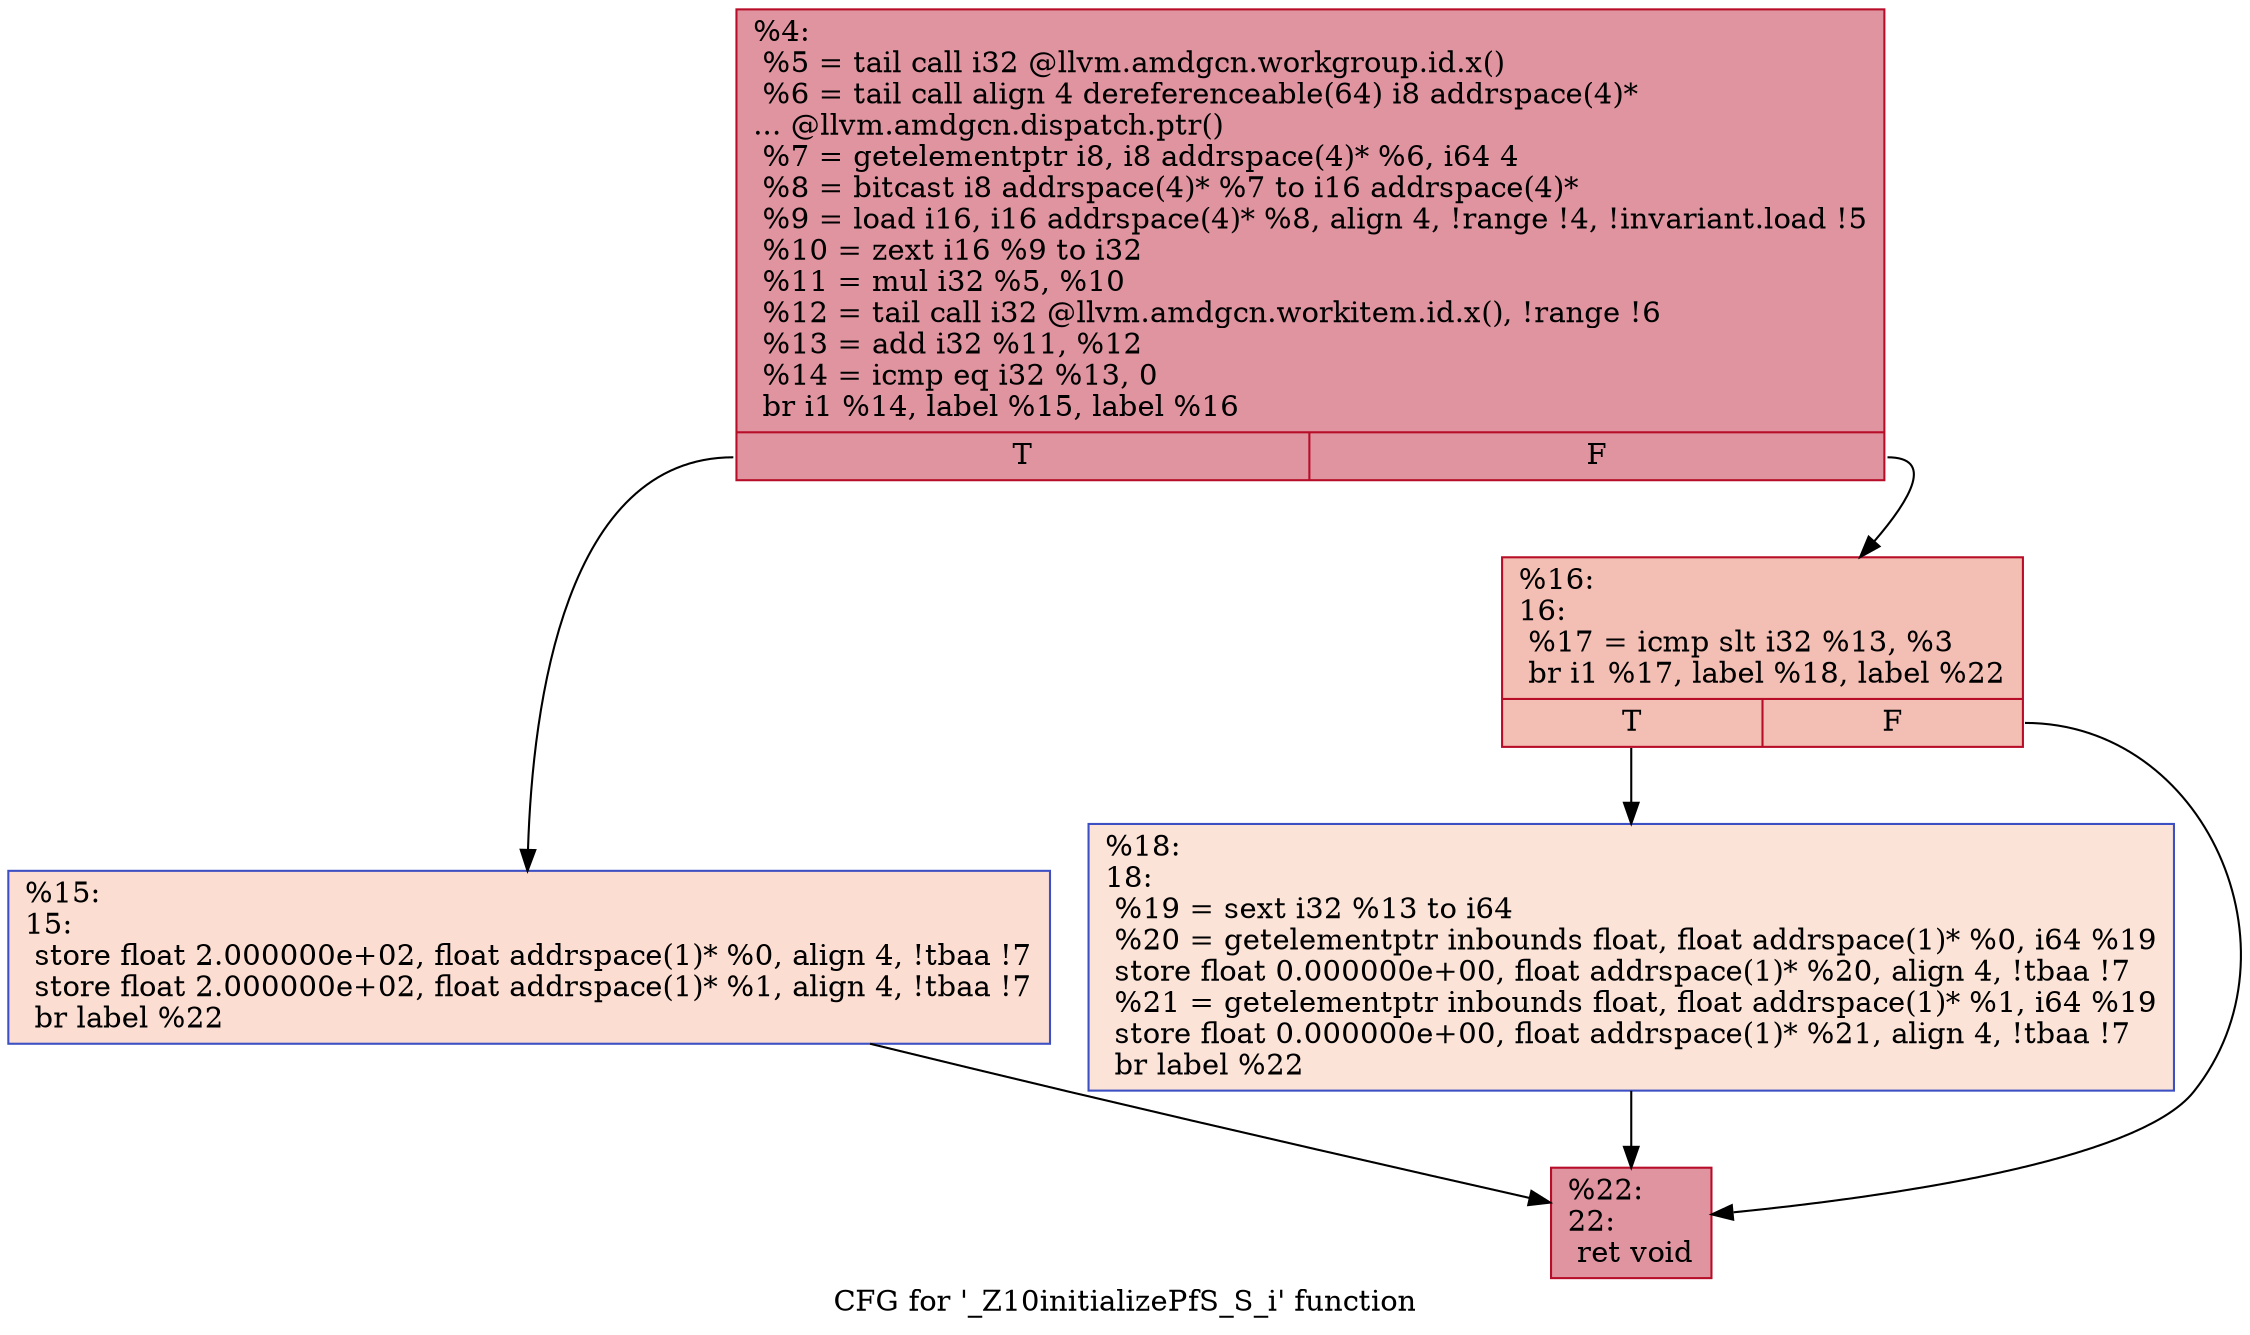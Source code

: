digraph "CFG for '_Z10initializePfS_S_i' function" {
	label="CFG for '_Z10initializePfS_S_i' function";

	Node0x5b5e1c0 [shape=record,color="#b70d28ff", style=filled, fillcolor="#b70d2870",label="{%4:\l  %5 = tail call i32 @llvm.amdgcn.workgroup.id.x()\l  %6 = tail call align 4 dereferenceable(64) i8 addrspace(4)*\l... @llvm.amdgcn.dispatch.ptr()\l  %7 = getelementptr i8, i8 addrspace(4)* %6, i64 4\l  %8 = bitcast i8 addrspace(4)* %7 to i16 addrspace(4)*\l  %9 = load i16, i16 addrspace(4)* %8, align 4, !range !4, !invariant.load !5\l  %10 = zext i16 %9 to i32\l  %11 = mul i32 %5, %10\l  %12 = tail call i32 @llvm.amdgcn.workitem.id.x(), !range !6\l  %13 = add i32 %11, %12\l  %14 = icmp eq i32 %13, 0\l  br i1 %14, label %15, label %16\l|{<s0>T|<s1>F}}"];
	Node0x5b5e1c0:s0 -> Node0x5b600d0;
	Node0x5b5e1c0:s1 -> Node0x5b60160;
	Node0x5b600d0 [shape=record,color="#3d50c3ff", style=filled, fillcolor="#f7b39670",label="{%15:\l15:                                               \l  store float 2.000000e+02, float addrspace(1)* %0, align 4, !tbaa !7\l  store float 2.000000e+02, float addrspace(1)* %1, align 4, !tbaa !7\l  br label %22\l}"];
	Node0x5b600d0 -> Node0x5b61550;
	Node0x5b60160 [shape=record,color="#b70d28ff", style=filled, fillcolor="#e36c5570",label="{%16:\l16:                                               \l  %17 = icmp slt i32 %13, %3\l  br i1 %17, label %18, label %22\l|{<s0>T|<s1>F}}"];
	Node0x5b60160:s0 -> Node0x5b61760;
	Node0x5b60160:s1 -> Node0x5b61550;
	Node0x5b61760 [shape=record,color="#3d50c3ff", style=filled, fillcolor="#f6bfa670",label="{%18:\l18:                                               \l  %19 = sext i32 %13 to i64\l  %20 = getelementptr inbounds float, float addrspace(1)* %0, i64 %19\l  store float 0.000000e+00, float addrspace(1)* %20, align 4, !tbaa !7\l  %21 = getelementptr inbounds float, float addrspace(1)* %1, i64 %19\l  store float 0.000000e+00, float addrspace(1)* %21, align 4, !tbaa !7\l  br label %22\l}"];
	Node0x5b61760 -> Node0x5b61550;
	Node0x5b61550 [shape=record,color="#b70d28ff", style=filled, fillcolor="#b70d2870",label="{%22:\l22:                                               \l  ret void\l}"];
}

